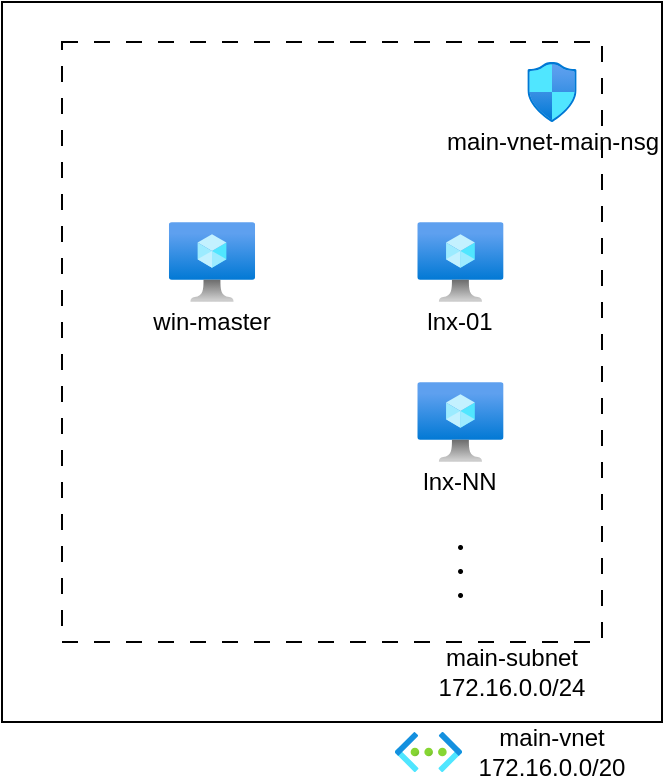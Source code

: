 <mxfile>
    <diagram id="hkCL-7lEWh5SE8HkKIB2" name="ページ1">
        <mxGraphModel dx="1066" dy="539" grid="1" gridSize="10" guides="1" tooltips="1" connect="1" arrows="1" fold="1" page="1" pageScale="1" pageWidth="827" pageHeight="1169" math="0" shadow="0">
            <root>
                <mxCell id="0"/>
                <mxCell id="1" parent="0"/>
                <mxCell id="2" value="" style="rounded=0;whiteSpace=wrap;html=1;" parent="1" vertex="1">
                    <mxGeometry x="170" y="80" width="330" height="360" as="geometry"/>
                </mxCell>
                <mxCell id="5" value="main-vnet&lt;br&gt;172.16.0.0/20" style="text;html=1;strokeColor=none;fillColor=none;align=center;verticalAlign=middle;whiteSpace=wrap;rounded=0;dashed=1;dashPattern=8 8;" parent="1" vertex="1">
                    <mxGeometry x="400" y="440" width="90" height="30" as="geometry"/>
                </mxCell>
                <mxCell id="6" value="main-subnet&lt;br&gt;172.16.0.0/24" style="text;html=1;strokeColor=none;fillColor=none;align=center;verticalAlign=middle;whiteSpace=wrap;rounded=0;dashed=1;dashPattern=8 8;" parent="1" vertex="1">
                    <mxGeometry x="380" y="400" width="90" height="30" as="geometry"/>
                </mxCell>
                <mxCell id="14" value="" style="aspect=fixed;html=1;points=[];align=center;image;fontSize=12;image=img/lib/azure2/networking/Virtual_Networks.svg;dashed=1;dashPattern=8 8;" parent="1" vertex="1">
                    <mxGeometry x="366.5" y="445" width="33.5" height="20" as="geometry"/>
                </mxCell>
                <mxCell id="3" value="" style="rounded=0;whiteSpace=wrap;html=1;dashed=1;dashPattern=8 8;container=0;" parent="1" vertex="1">
                    <mxGeometry x="200" y="100" width="270" height="300" as="geometry"/>
                </mxCell>
                <mxCell id="4" value="" style="aspect=fixed;html=1;points=[];align=center;image;fontSize=12;image=img/lib/azure2/compute/Virtual_Machine.svg;dashed=1;dashPattern=8 8;container=0;" parent="1" vertex="1">
                    <mxGeometry x="253.43" y="190" width="43.13" height="40" as="geometry"/>
                </mxCell>
                <mxCell id="7" value="win-master" style="text;html=1;strokeColor=none;fillColor=none;align=center;verticalAlign=middle;whiteSpace=wrap;rounded=0;dashed=1;dashPattern=8 8;container=0;" parent="1" vertex="1">
                    <mxGeometry x="240" y="230" width="70" height="20" as="geometry"/>
                </mxCell>
                <mxCell id="8" value="" style="aspect=fixed;html=1;points=[];align=center;image;fontSize=12;image=img/lib/azure2/compute/Virtual_Machine.svg;dashed=1;dashPattern=8 8;container=0;" parent="1" vertex="1">
                    <mxGeometry x="377.65" y="190" width="43.13" height="40" as="geometry"/>
                </mxCell>
                <mxCell id="9" value="lnx-01" style="text;html=1;strokeColor=none;fillColor=none;align=center;verticalAlign=middle;whiteSpace=wrap;rounded=0;dashed=1;dashPattern=8 8;container=0;" parent="1" vertex="1">
                    <mxGeometry x="369.22" y="230" width="60" height="20" as="geometry"/>
                </mxCell>
                <mxCell id="10" value="lnx-NN" style="text;html=1;strokeColor=none;fillColor=none;align=center;verticalAlign=middle;whiteSpace=wrap;rounded=0;dashed=1;dashPattern=8 8;container=0;" parent="1" vertex="1">
                    <mxGeometry x="369.22" y="310" width="60" height="20" as="geometry"/>
                </mxCell>
                <mxCell id="11" value="" style="aspect=fixed;html=1;points=[];align=center;image;fontSize=12;image=img/lib/azure2/compute/Virtual_Machine.svg;dashed=1;dashPattern=8 8;container=0;" parent="1" vertex="1">
                    <mxGeometry x="377.65" y="270" width="43.13" height="40" as="geometry"/>
                </mxCell>
                <mxCell id="12" value="・・・" style="text;html=1;strokeColor=none;fillColor=none;align=center;verticalAlign=middle;whiteSpace=wrap;rounded=0;dashed=1;dashPattern=8 8;direction=east;rotation=90;container=0;" parent="1" vertex="1">
                    <mxGeometry x="374.22" y="350" width="50" height="30" as="geometry"/>
                </mxCell>
                <mxCell id="15" value="" style="aspect=fixed;html=1;points=[];align=center;image;fontSize=12;image=img/lib/azure2/networking/Network_Security_Groups.svg;dashed=1;dashPattern=8 8;container=0;" parent="1" vertex="1">
                    <mxGeometry x="432.65" y="110" width="24.71" height="30" as="geometry"/>
                </mxCell>
                <mxCell id="20" value="main-vnet-main-nsg" style="text;html=1;strokeColor=none;fillColor=none;align=center;verticalAlign=middle;rounded=0;dashed=1;dashPattern=8 8;container=0;" parent="1" vertex="1">
                    <mxGeometry x="410" y="140" width="70" height="20" as="geometry"/>
                </mxCell>
            </root>
        </mxGraphModel>
    </diagram>
</mxfile>